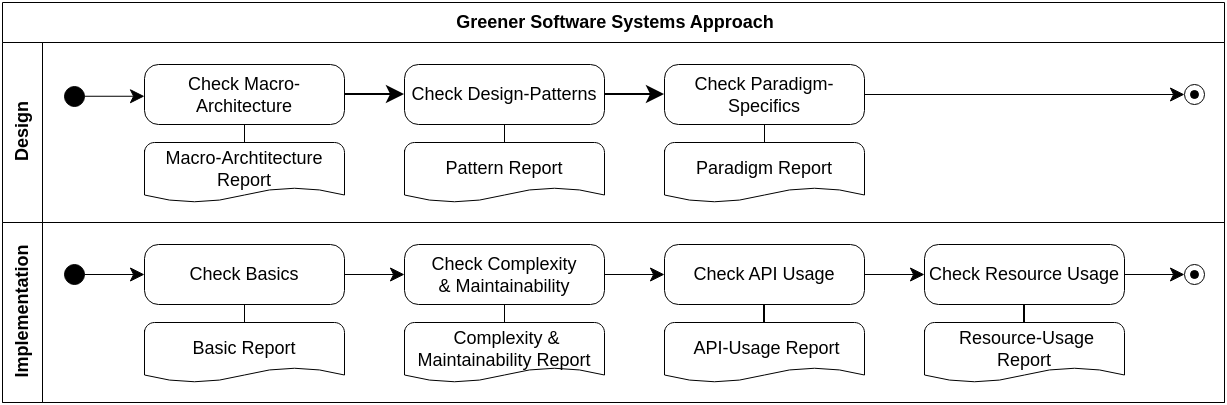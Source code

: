 <mxfile version="26.0.4" pages="4">
  <diagram id="prtHgNgQTEPvFCAcTncT" name="v1">
    <mxGraphModel dx="1124" dy="842" grid="1" gridSize="10" guides="1" tooltips="1" connect="1" arrows="1" fold="1" page="1" pageScale="1" pageWidth="827" pageHeight="1169" math="0" shadow="0">
      <root>
        <mxCell id="0" />
        <mxCell id="1" parent="0" />
        <mxCell id="kTErkUdzdCm6bXNd9Q40-20" value="Greener Software Systems Approach" style="swimlane;childLayout=stackLayout;resizeParent=1;resizeParentMax=0;horizontal=1;startSize=20;horizontalStack=0;html=1;strokeWidth=0.5;fontSize=9;" parent="1" vertex="1">
          <mxGeometry x="9" y="10" width="611" height="200" as="geometry" />
        </mxCell>
        <mxCell id="kTErkUdzdCm6bXNd9Q40-21" value="Design" style="swimlane;startSize=20;horizontal=0;html=1;strokeWidth=0.5;fontSize=9;" parent="kTErkUdzdCm6bXNd9Q40-20" vertex="1">
          <mxGeometry y="20" width="611" height="90" as="geometry" />
        </mxCell>
        <mxCell id="kTErkUdzdCm6bXNd9Q40-28" style="edgeStyle=orthogonalEdgeStyle;rounded=0;orthogonalLoop=1;jettySize=auto;html=1;exitX=1;exitY=0.5;exitDx=0;exitDy=0;exitPerimeter=0;entryX=0;entryY=0.5;entryDx=0;entryDy=0;strokeWidth=0.5;fontSize=9;" parent="kTErkUdzdCm6bXNd9Q40-21" edge="1">
          <mxGeometry relative="1" as="geometry">
            <mxPoint x="41" y="26.88" as="sourcePoint" />
            <mxPoint x="71" y="26.88" as="targetPoint" />
          </mxGeometry>
        </mxCell>
        <mxCell id="kTErkUdzdCm6bXNd9Q40-24" value="" style="strokeWidth=0.5;html=1;shape=mxgraph.flowchart.start_2;whiteSpace=wrap;fillColor=#000000;fontSize=9;" parent="kTErkUdzdCm6bXNd9Q40-21" vertex="1">
          <mxGeometry x="31" y="22" width="10" height="10" as="geometry" />
        </mxCell>
        <mxCell id="OunGY7EFmT6px5UI9hH_-5" style="edgeStyle=orthogonalEdgeStyle;rounded=0;orthogonalLoop=1;jettySize=auto;html=1;exitX=1;exitY=0.5;exitDx=0;exitDy=0;entryX=0;entryY=0.5;entryDx=0;entryDy=0;" parent="kTErkUdzdCm6bXNd9Q40-21" source="kTErkUdzdCm6bXNd9Q40-26" target="kTErkUdzdCm6bXNd9Q40-35" edge="1">
          <mxGeometry relative="1" as="geometry" />
        </mxCell>
        <mxCell id="kTErkUdzdCm6bXNd9Q40-26" value="Check Macro-Architecture" style="rounded=1;whiteSpace=wrap;html=1;absoluteArcSize=1;arcSize=14;strokeWidth=0.5;fontSize=9;" parent="kTErkUdzdCm6bXNd9Q40-21" vertex="1">
          <mxGeometry x="71" y="11" width="100" height="30" as="geometry" />
        </mxCell>
        <mxCell id="kTErkUdzdCm6bXNd9Q40-74" style="edgeStyle=orthogonalEdgeStyle;rounded=0;orthogonalLoop=1;jettySize=auto;html=1;exitX=1;exitY=0.5;exitDx=0;exitDy=0;entryX=0;entryY=0.5;entryDx=0;entryDy=0;" parent="kTErkUdzdCm6bXNd9Q40-21" source="kTErkUdzdCm6bXNd9Q40-35" target="kTErkUdzdCm6bXNd9Q40-37" edge="1">
          <mxGeometry relative="1" as="geometry" />
        </mxCell>
        <mxCell id="kTErkUdzdCm6bXNd9Q40-35" value="Check Design-Patterns" style="rounded=1;whiteSpace=wrap;html=1;absoluteArcSize=1;arcSize=14;strokeWidth=0.5;fontSize=9;" parent="kTErkUdzdCm6bXNd9Q40-21" vertex="1">
          <mxGeometry x="201" y="11" width="100" height="30" as="geometry" />
        </mxCell>
        <mxCell id="kTErkUdzdCm6bXNd9Q40-37" value="Check Paradigm-Specifics" style="rounded=1;whiteSpace=wrap;html=1;absoluteArcSize=1;arcSize=14;strokeWidth=0.5;fontSize=9;" parent="kTErkUdzdCm6bXNd9Q40-21" vertex="1">
          <mxGeometry x="331" y="11" width="100" height="30" as="geometry" />
        </mxCell>
        <mxCell id="kTErkUdzdCm6bXNd9Q40-40" value="Macro-Archtitecture Report" style="strokeWidth=0.5;html=1;shape=mxgraph.flowchart.document2;whiteSpace=wrap;size=0.25;fontSize=9;verticalAlign=middle;spacing=2;spacingTop=-4;" parent="kTErkUdzdCm6bXNd9Q40-21" vertex="1">
          <mxGeometry x="71" y="50" width="100" height="30" as="geometry" />
        </mxCell>
        <mxCell id="kTErkUdzdCm6bXNd9Q40-41" style="edgeStyle=orthogonalEdgeStyle;rounded=0;orthogonalLoop=1;jettySize=auto;html=1;exitX=0.5;exitY=1;exitDx=0;exitDy=0;entryX=0.5;entryY=0;entryDx=0;entryDy=0;entryPerimeter=0;endArrow=none;endFill=0;strokeWidth=0.5;fontSize=9;" parent="kTErkUdzdCm6bXNd9Q40-21" source="kTErkUdzdCm6bXNd9Q40-26" target="kTErkUdzdCm6bXNd9Q40-40" edge="1">
          <mxGeometry relative="1" as="geometry" />
        </mxCell>
        <mxCell id="kTErkUdzdCm6bXNd9Q40-42" value="Pattern Report" style="strokeWidth=0.5;html=1;shape=mxgraph.flowchart.document2;whiteSpace=wrap;size=0.25;fontSize=9;spacingTop=-4;" parent="kTErkUdzdCm6bXNd9Q40-21" vertex="1">
          <mxGeometry x="201" y="50" width="100" height="30" as="geometry" />
        </mxCell>
        <mxCell id="kTErkUdzdCm6bXNd9Q40-43" style="edgeStyle=orthogonalEdgeStyle;rounded=0;orthogonalLoop=1;jettySize=auto;html=1;exitX=0.5;exitY=1;exitDx=0;exitDy=0;entryX=0.5;entryY=0;entryDx=0;entryDy=0;entryPerimeter=0;endArrow=none;endFill=0;strokeWidth=0.5;fontSize=9;" parent="kTErkUdzdCm6bXNd9Q40-21" source="kTErkUdzdCm6bXNd9Q40-35" target="kTErkUdzdCm6bXNd9Q40-42" edge="1">
          <mxGeometry relative="1" as="geometry" />
        </mxCell>
        <mxCell id="kTErkUdzdCm6bXNd9Q40-44" value="Paradigm Report" style="strokeWidth=0.5;html=1;shape=mxgraph.flowchart.document2;whiteSpace=wrap;size=0.25;fontSize=9;spacingTop=-4;" parent="kTErkUdzdCm6bXNd9Q40-21" vertex="1">
          <mxGeometry x="331" y="50" width="100" height="30" as="geometry" />
        </mxCell>
        <mxCell id="kTErkUdzdCm6bXNd9Q40-45" style="edgeStyle=orthogonalEdgeStyle;rounded=0;orthogonalLoop=1;jettySize=auto;html=1;exitX=0.5;exitY=1;exitDx=0;exitDy=0;entryX=0.5;entryY=0;entryDx=0;entryDy=0;entryPerimeter=0;endArrow=none;endFill=0;strokeWidth=0.5;fontSize=9;" parent="kTErkUdzdCm6bXNd9Q40-21" source="kTErkUdzdCm6bXNd9Q40-37" target="kTErkUdzdCm6bXNd9Q40-44" edge="1">
          <mxGeometry relative="1" as="geometry" />
        </mxCell>
        <mxCell id="kTErkUdzdCm6bXNd9Q40-46" value="" style="strokeWidth=0.5;html=1;shape=mxgraph.flowchart.start_2;whiteSpace=wrap;fillColor=none;fontSize=9;" parent="kTErkUdzdCm6bXNd9Q40-21" vertex="1">
          <mxGeometry x="591" y="21" width="10" height="10" as="geometry" />
        </mxCell>
        <mxCell id="kTErkUdzdCm6bXNd9Q40-47" value="" style="strokeWidth=0.5;html=1;shape=mxgraph.flowchart.start_2;whiteSpace=wrap;fillColor=#000000;fontSize=9;" parent="kTErkUdzdCm6bXNd9Q40-21" vertex="1">
          <mxGeometry x="594" y="24" width="4" height="4" as="geometry" />
        </mxCell>
        <mxCell id="kTErkUdzdCm6bXNd9Q40-48" style="edgeStyle=orthogonalEdgeStyle;rounded=0;orthogonalLoop=1;jettySize=auto;html=1;exitX=1;exitY=0.5;exitDx=0;exitDy=0;entryX=0;entryY=0.5;entryDx=0;entryDy=0;entryPerimeter=0;strokeWidth=0.5;fontSize=9;" parent="kTErkUdzdCm6bXNd9Q40-21" source="kTErkUdzdCm6bXNd9Q40-37" target="kTErkUdzdCm6bXNd9Q40-46" edge="1">
          <mxGeometry relative="1" as="geometry" />
        </mxCell>
        <mxCell id="kTErkUdzdCm6bXNd9Q40-22" value="Implementation" style="swimlane;startSize=20;horizontal=0;html=1;strokeWidth=0.5;fontSize=9;" parent="kTErkUdzdCm6bXNd9Q40-20" vertex="1">
          <mxGeometry y="110" width="611" height="90" as="geometry" />
        </mxCell>
        <mxCell id="OunGY7EFmT6px5UI9hH_-3" style="edgeStyle=orthogonalEdgeStyle;rounded=0;orthogonalLoop=1;jettySize=auto;html=1;exitX=1;exitY=0.5;exitDx=0;exitDy=0;exitPerimeter=0;entryX=0;entryY=0.5;entryDx=0;entryDy=0;strokeWidth=0.5;" parent="kTErkUdzdCm6bXNd9Q40-22" source="kTErkUdzdCm6bXNd9Q40-49" target="kTErkUdzdCm6bXNd9Q40-50" edge="1">
          <mxGeometry relative="1" as="geometry" />
        </mxCell>
        <mxCell id="kTErkUdzdCm6bXNd9Q40-49" value="" style="strokeWidth=0.5;html=1;shape=mxgraph.flowchart.start_2;whiteSpace=wrap;fillColor=#000000;fontSize=9;" parent="kTErkUdzdCm6bXNd9Q40-22" vertex="1">
          <mxGeometry x="31" y="21" width="10" height="10" as="geometry" />
        </mxCell>
        <mxCell id="kTErkUdzdCm6bXNd9Q40-52" value="" style="edgeStyle=orthogonalEdgeStyle;rounded=0;orthogonalLoop=1;jettySize=auto;html=1;endArrow=none;endFill=0;strokeWidth=0.5;fontSize=9;" parent="kTErkUdzdCm6bXNd9Q40-22" source="kTErkUdzdCm6bXNd9Q40-50" target="kTErkUdzdCm6bXNd9Q40-51" edge="1">
          <mxGeometry relative="1" as="geometry" />
        </mxCell>
        <mxCell id="kTErkUdzdCm6bXNd9Q40-56" style="edgeStyle=orthogonalEdgeStyle;rounded=0;orthogonalLoop=1;jettySize=auto;html=1;exitX=1;exitY=0.5;exitDx=0;exitDy=0;entryX=0;entryY=0.5;entryDx=0;entryDy=0;strokeWidth=0.5;fontSize=9;" parent="kTErkUdzdCm6bXNd9Q40-22" source="kTErkUdzdCm6bXNd9Q40-50" target="kTErkUdzdCm6bXNd9Q40-54" edge="1">
          <mxGeometry relative="1" as="geometry" />
        </mxCell>
        <mxCell id="kTErkUdzdCm6bXNd9Q40-50" value="Check Basics" style="rounded=1;whiteSpace=wrap;html=1;absoluteArcSize=1;arcSize=14;strokeWidth=0.5;fontSize=9;" parent="kTErkUdzdCm6bXNd9Q40-22" vertex="1">
          <mxGeometry x="71" y="11" width="100" height="30" as="geometry" />
        </mxCell>
        <mxCell id="kTErkUdzdCm6bXNd9Q40-51" value="Basic Report" style="strokeWidth=0.5;html=1;shape=mxgraph.flowchart.document2;whiteSpace=wrap;size=0.25;fontSize=9;spacingTop=-4;" parent="kTErkUdzdCm6bXNd9Q40-22" vertex="1">
          <mxGeometry x="71" y="50" width="100" height="30" as="geometry" />
        </mxCell>
        <mxCell id="kTErkUdzdCm6bXNd9Q40-59" style="edgeStyle=orthogonalEdgeStyle;rounded=0;orthogonalLoop=1;jettySize=auto;html=1;exitX=1;exitY=0.5;exitDx=0;exitDy=0;entryX=0;entryY=0.5;entryDx=0;entryDy=0;fontSize=9;strokeWidth=0.5;" parent="kTErkUdzdCm6bXNd9Q40-22" source="kTErkUdzdCm6bXNd9Q40-54" target="kTErkUdzdCm6bXNd9Q40-58" edge="1">
          <mxGeometry relative="1" as="geometry" />
        </mxCell>
        <mxCell id="kTErkUdzdCm6bXNd9Q40-54" value="Check Complexity &amp;amp;&amp;nbsp;&lt;span style=&quot;background-color: initial;&quot;&gt;Maintainability&lt;/span&gt;" style="rounded=1;whiteSpace=wrap;html=1;absoluteArcSize=1;arcSize=14;strokeWidth=0.5;fontSize=9;" parent="kTErkUdzdCm6bXNd9Q40-22" vertex="1">
          <mxGeometry x="201" y="11" width="100" height="30" as="geometry" />
        </mxCell>
        <mxCell id="kTErkUdzdCm6bXNd9Q40-55" value="&amp;nbsp;Complexity &amp;amp; Maintainability Report" style="strokeWidth=0.5;html=1;shape=mxgraph.flowchart.document2;whiteSpace=wrap;size=0.25;fontSize=9;spacingTop=-4;" parent="kTErkUdzdCm6bXNd9Q40-22" vertex="1">
          <mxGeometry x="201" y="50" width="100" height="30" as="geometry" />
        </mxCell>
        <mxCell id="kTErkUdzdCm6bXNd9Q40-57" style="edgeStyle=orthogonalEdgeStyle;rounded=0;orthogonalLoop=1;jettySize=auto;html=1;exitX=0.5;exitY=1;exitDx=0;exitDy=0;entryX=0.5;entryY=0;entryDx=0;entryDy=0;entryPerimeter=0;endArrow=none;endFill=0;strokeWidth=0.5;fontSize=9;" parent="kTErkUdzdCm6bXNd9Q40-22" source="kTErkUdzdCm6bXNd9Q40-54" target="kTErkUdzdCm6bXNd9Q40-55" edge="1">
          <mxGeometry relative="1" as="geometry" />
        </mxCell>
        <mxCell id="kTErkUdzdCm6bXNd9Q40-63" style="edgeStyle=orthogonalEdgeStyle;rounded=0;orthogonalLoop=1;jettySize=auto;html=1;exitX=1;exitY=0.5;exitDx=0;exitDy=0;entryX=0;entryY=0.5;entryDx=0;entryDy=0;fontSize=9;strokeWidth=0.5;" parent="kTErkUdzdCm6bXNd9Q40-22" source="kTErkUdzdCm6bXNd9Q40-58" target="kTErkUdzdCm6bXNd9Q40-62" edge="1">
          <mxGeometry relative="1" as="geometry" />
        </mxCell>
        <mxCell id="kTErkUdzdCm6bXNd9Q40-58" value="Check API Usage" style="rounded=1;whiteSpace=wrap;html=1;absoluteArcSize=1;arcSize=14;strokeWidth=0.5;fontSize=9;" parent="kTErkUdzdCm6bXNd9Q40-22" vertex="1">
          <mxGeometry x="331" y="11" width="100" height="30" as="geometry" />
        </mxCell>
        <mxCell id="kTErkUdzdCm6bXNd9Q40-60" value="&amp;nbsp;API-Usage Report" style="strokeWidth=0.5;html=1;shape=mxgraph.flowchart.document2;whiteSpace=wrap;size=0.25;fontSize=9;spacingTop=-4;" parent="kTErkUdzdCm6bXNd9Q40-22" vertex="1">
          <mxGeometry x="331" y="50" width="100" height="30" as="geometry" />
        </mxCell>
        <mxCell id="kTErkUdzdCm6bXNd9Q40-61" style="edgeStyle=orthogonalEdgeStyle;rounded=0;orthogonalLoop=1;jettySize=auto;html=1;exitX=0.5;exitY=1;exitDx=0;exitDy=0;entryX=0.5;entryY=0;entryDx=0;entryDy=0;entryPerimeter=0;endArrow=none;endFill=0;fontSize=9;" parent="kTErkUdzdCm6bXNd9Q40-22" source="kTErkUdzdCm6bXNd9Q40-58" target="kTErkUdzdCm6bXNd9Q40-60" edge="1">
          <mxGeometry relative="1" as="geometry" />
        </mxCell>
        <mxCell id="kTErkUdzdCm6bXNd9Q40-62" value="Check Resource Usage" style="rounded=1;whiteSpace=wrap;html=1;absoluteArcSize=1;arcSize=14;strokeWidth=0.5;fontSize=9;" parent="kTErkUdzdCm6bXNd9Q40-22" vertex="1">
          <mxGeometry x="461" y="11" width="100" height="30" as="geometry" />
        </mxCell>
        <mxCell id="kTErkUdzdCm6bXNd9Q40-64" value="&amp;nbsp;Resource-Usage Report" style="strokeWidth=0.5;html=1;shape=mxgraph.flowchart.document2;whiteSpace=wrap;size=0.25;fontSize=9;spacingTop=-4;" parent="kTErkUdzdCm6bXNd9Q40-22" vertex="1">
          <mxGeometry x="461" y="50" width="100" height="30" as="geometry" />
        </mxCell>
        <mxCell id="kTErkUdzdCm6bXNd9Q40-65" style="edgeStyle=orthogonalEdgeStyle;rounded=0;orthogonalLoop=1;jettySize=auto;html=1;exitX=0.5;exitY=1;exitDx=0;exitDy=0;entryX=0.5;entryY=0;entryDx=0;entryDy=0;entryPerimeter=0;endArrow=none;endFill=0;fontSize=9;" parent="kTErkUdzdCm6bXNd9Q40-22" source="kTErkUdzdCm6bXNd9Q40-62" target="kTErkUdzdCm6bXNd9Q40-64" edge="1">
          <mxGeometry relative="1" as="geometry" />
        </mxCell>
        <mxCell id="kTErkUdzdCm6bXNd9Q40-66" value="" style="strokeWidth=0.5;html=1;shape=mxgraph.flowchart.start_2;whiteSpace=wrap;fillColor=none;fontSize=9;" parent="kTErkUdzdCm6bXNd9Q40-22" vertex="1">
          <mxGeometry x="591" y="21" width="10" height="10" as="geometry" />
        </mxCell>
        <mxCell id="kTErkUdzdCm6bXNd9Q40-67" value="" style="strokeWidth=0.5;html=1;shape=mxgraph.flowchart.start_2;whiteSpace=wrap;fillColor=#000000;fontSize=9;" parent="kTErkUdzdCm6bXNd9Q40-22" vertex="1">
          <mxGeometry x="594" y="24" width="4" height="4" as="geometry" />
        </mxCell>
        <mxCell id="OunGY7EFmT6px5UI9hH_-4" style="edgeStyle=orthogonalEdgeStyle;rounded=0;orthogonalLoop=1;jettySize=auto;html=1;exitX=1;exitY=0.5;exitDx=0;exitDy=0;entryX=0;entryY=0.5;entryDx=0;entryDy=0;entryPerimeter=0;strokeWidth=0.5;" parent="kTErkUdzdCm6bXNd9Q40-22" source="kTErkUdzdCm6bXNd9Q40-62" target="kTErkUdzdCm6bXNd9Q40-66" edge="1">
          <mxGeometry relative="1" as="geometry" />
        </mxCell>
      </root>
    </mxGraphModel>
  </diagram>
  <diagram id="n_HYH2r3-OJEscm1obgY" name="Page-2">
    <mxGraphModel dx="937" dy="702" grid="1" gridSize="10" guides="1" tooltips="1" connect="1" arrows="1" fold="1" page="1" pageScale="1" pageWidth="850" pageHeight="1100" math="0" shadow="0">
      <root>
        <mxCell id="0" />
        <mxCell id="1" parent="0" />
        <mxCell id="QK4fJhDyF3O7KNMidl4C-1" value="Greener Software Systems Approach" style="swimlane;childLayout=stackLayout;resizeParent=1;resizeParentMax=0;horizontal=1;startSize=20;horizontalStack=0;html=1;strokeWidth=0.5;fontSize=9;" vertex="1" parent="1">
          <mxGeometry width="611" height="200" as="geometry" />
        </mxCell>
        <mxCell id="QK4fJhDyF3O7KNMidl4C-2" value="Design" style="swimlane;startSize=20;horizontal=0;html=1;strokeWidth=0.5;fontSize=9;" vertex="1" parent="QK4fJhDyF3O7KNMidl4C-1">
          <mxGeometry y="20" width="611" height="90" as="geometry" />
        </mxCell>
        <mxCell id="QK4fJhDyF3O7KNMidl4C-3" style="edgeStyle=orthogonalEdgeStyle;rounded=0;orthogonalLoop=1;jettySize=auto;html=1;exitX=1;exitY=0.5;exitDx=0;exitDy=0;exitPerimeter=0;entryX=0;entryY=0.5;entryDx=0;entryDy=0;strokeWidth=0.5;fontSize=9;" edge="1" parent="QK4fJhDyF3O7KNMidl4C-2">
          <mxGeometry relative="1" as="geometry">
            <mxPoint x="41" y="26.88" as="sourcePoint" />
            <mxPoint x="71" y="26.88" as="targetPoint" />
          </mxGeometry>
        </mxCell>
        <mxCell id="QK4fJhDyF3O7KNMidl4C-4" value="" style="strokeWidth=0.5;html=1;shape=mxgraph.flowchart.start_2;whiteSpace=wrap;fillColor=#000000;fontSize=9;" vertex="1" parent="QK4fJhDyF3O7KNMidl4C-2">
          <mxGeometry x="31" y="22" width="10" height="10" as="geometry" />
        </mxCell>
        <mxCell id="QK4fJhDyF3O7KNMidl4C-5" style="edgeStyle=orthogonalEdgeStyle;rounded=0;orthogonalLoop=1;jettySize=auto;html=1;exitX=1;exitY=0.5;exitDx=0;exitDy=0;entryX=0;entryY=0.5;entryDx=0;entryDy=0;" edge="1" parent="QK4fJhDyF3O7KNMidl4C-2" source="QK4fJhDyF3O7KNMidl4C-6" target="QK4fJhDyF3O7KNMidl4C-8">
          <mxGeometry relative="1" as="geometry" />
        </mxCell>
        <mxCell id="QK4fJhDyF3O7KNMidl4C-6" value="Check Macro-Architecture" style="rounded=1;whiteSpace=wrap;html=1;absoluteArcSize=1;arcSize=14;strokeWidth=0.5;fontSize=9;" vertex="1" parent="QK4fJhDyF3O7KNMidl4C-2">
          <mxGeometry x="71" y="11" width="100" height="30" as="geometry" />
        </mxCell>
        <mxCell id="QK4fJhDyF3O7KNMidl4C-7" style="edgeStyle=orthogonalEdgeStyle;rounded=0;orthogonalLoop=1;jettySize=auto;html=1;exitX=1;exitY=0.5;exitDx=0;exitDy=0;entryX=0;entryY=0.5;entryDx=0;entryDy=0;" edge="1" parent="QK4fJhDyF3O7KNMidl4C-2" source="QK4fJhDyF3O7KNMidl4C-8" target="QK4fJhDyF3O7KNMidl4C-9">
          <mxGeometry relative="1" as="geometry" />
        </mxCell>
        <mxCell id="QK4fJhDyF3O7KNMidl4C-8" value="Check Design-Patterns" style="rounded=1;whiteSpace=wrap;html=1;absoluteArcSize=1;arcSize=14;strokeWidth=0.5;fontSize=9;" vertex="1" parent="QK4fJhDyF3O7KNMidl4C-2">
          <mxGeometry x="201" y="11" width="100" height="30" as="geometry" />
        </mxCell>
        <mxCell id="QK4fJhDyF3O7KNMidl4C-9" value="Check Paradigm-Specifics" style="rounded=1;whiteSpace=wrap;html=1;absoluteArcSize=1;arcSize=14;strokeWidth=0.5;fontSize=9;" vertex="1" parent="QK4fJhDyF3O7KNMidl4C-2">
          <mxGeometry x="331" y="11" width="100" height="30" as="geometry" />
        </mxCell>
        <mxCell id="QK4fJhDyF3O7KNMidl4C-10" value="Macro-Archtitecture" style="strokeWidth=0.5;html=1;shape=mxgraph.flowchart.document2;whiteSpace=wrap;size=0.25;fontSize=9;verticalAlign=middle;spacing=2;spacingTop=-4;" vertex="1" parent="QK4fJhDyF3O7KNMidl4C-2">
          <mxGeometry x="71" y="50" width="100" height="30" as="geometry" />
        </mxCell>
        <mxCell id="QK4fJhDyF3O7KNMidl4C-11" style="edgeStyle=orthogonalEdgeStyle;rounded=0;orthogonalLoop=1;jettySize=auto;html=1;exitX=0.5;exitY=1;exitDx=0;exitDy=0;entryX=0.5;entryY=0;entryDx=0;entryDy=0;entryPerimeter=0;endArrow=none;endFill=0;strokeWidth=0.5;fontSize=9;" edge="1" parent="QK4fJhDyF3O7KNMidl4C-2" source="QK4fJhDyF3O7KNMidl4C-6" target="QK4fJhDyF3O7KNMidl4C-10">
          <mxGeometry relative="1" as="geometry" />
        </mxCell>
        <mxCell id="QK4fJhDyF3O7KNMidl4C-12" value="Pattern" style="strokeWidth=0.5;html=1;shape=mxgraph.flowchart.document2;whiteSpace=wrap;size=0.25;fontSize=9;spacingTop=-4;" vertex="1" parent="QK4fJhDyF3O7KNMidl4C-2">
          <mxGeometry x="201" y="50" width="100" height="30" as="geometry" />
        </mxCell>
        <mxCell id="QK4fJhDyF3O7KNMidl4C-13" style="edgeStyle=orthogonalEdgeStyle;rounded=0;orthogonalLoop=1;jettySize=auto;html=1;exitX=0.5;exitY=1;exitDx=0;exitDy=0;entryX=0.5;entryY=0;entryDx=0;entryDy=0;entryPerimeter=0;endArrow=none;endFill=0;strokeWidth=0.5;fontSize=9;" edge="1" parent="QK4fJhDyF3O7KNMidl4C-2" source="QK4fJhDyF3O7KNMidl4C-8" target="QK4fJhDyF3O7KNMidl4C-12">
          <mxGeometry relative="1" as="geometry" />
        </mxCell>
        <mxCell id="QK4fJhDyF3O7KNMidl4C-14" value="Paradigm" style="strokeWidth=0.5;html=1;shape=mxgraph.flowchart.document2;whiteSpace=wrap;size=0.25;fontSize=9;spacingTop=-4;" vertex="1" parent="QK4fJhDyF3O7KNMidl4C-2">
          <mxGeometry x="331" y="50" width="100" height="30" as="geometry" />
        </mxCell>
        <mxCell id="QK4fJhDyF3O7KNMidl4C-15" style="edgeStyle=orthogonalEdgeStyle;rounded=0;orthogonalLoop=1;jettySize=auto;html=1;exitX=0.5;exitY=1;exitDx=0;exitDy=0;entryX=0.5;entryY=0;entryDx=0;entryDy=0;entryPerimeter=0;endArrow=none;endFill=0;strokeWidth=0.5;fontSize=9;" edge="1" parent="QK4fJhDyF3O7KNMidl4C-2" source="QK4fJhDyF3O7KNMidl4C-9" target="QK4fJhDyF3O7KNMidl4C-14">
          <mxGeometry relative="1" as="geometry" />
        </mxCell>
        <mxCell id="QK4fJhDyF3O7KNMidl4C-16" value="" style="strokeWidth=0.5;html=1;shape=mxgraph.flowchart.start_2;whiteSpace=wrap;fillColor=none;fontSize=9;" vertex="1" parent="QK4fJhDyF3O7KNMidl4C-2">
          <mxGeometry x="591" y="21" width="10" height="10" as="geometry" />
        </mxCell>
        <mxCell id="QK4fJhDyF3O7KNMidl4C-17" value="" style="strokeWidth=0.5;html=1;shape=mxgraph.flowchart.start_2;whiteSpace=wrap;fillColor=#000000;fontSize=9;" vertex="1" parent="QK4fJhDyF3O7KNMidl4C-2">
          <mxGeometry x="594" y="24" width="4" height="4" as="geometry" />
        </mxCell>
        <mxCell id="QK4fJhDyF3O7KNMidl4C-18" style="edgeStyle=orthogonalEdgeStyle;rounded=0;orthogonalLoop=1;jettySize=auto;html=1;exitX=1;exitY=0.5;exitDx=0;exitDy=0;entryX=0;entryY=0.5;entryDx=0;entryDy=0;entryPerimeter=0;strokeWidth=0.5;fontSize=9;" edge="1" parent="QK4fJhDyF3O7KNMidl4C-2" source="QK4fJhDyF3O7KNMidl4C-9" target="QK4fJhDyF3O7KNMidl4C-16">
          <mxGeometry relative="1" as="geometry" />
        </mxCell>
        <mxCell id="QK4fJhDyF3O7KNMidl4C-19" value="Implementation" style="swimlane;startSize=20;horizontal=0;html=1;strokeWidth=0.5;fontSize=9;" vertex="1" parent="QK4fJhDyF3O7KNMidl4C-1">
          <mxGeometry y="110" width="611" height="90" as="geometry" />
        </mxCell>
        <mxCell id="QK4fJhDyF3O7KNMidl4C-20" style="edgeStyle=orthogonalEdgeStyle;rounded=0;orthogonalLoop=1;jettySize=auto;html=1;exitX=1;exitY=0.5;exitDx=0;exitDy=0;exitPerimeter=0;entryX=0;entryY=0.5;entryDx=0;entryDy=0;strokeWidth=0.5;" edge="1" parent="QK4fJhDyF3O7KNMidl4C-19" source="QK4fJhDyF3O7KNMidl4C-21" target="QK4fJhDyF3O7KNMidl4C-24">
          <mxGeometry relative="1" as="geometry" />
        </mxCell>
        <mxCell id="QK4fJhDyF3O7KNMidl4C-21" value="" style="strokeWidth=0.5;html=1;shape=mxgraph.flowchart.start_2;whiteSpace=wrap;fillColor=#000000;fontSize=9;" vertex="1" parent="QK4fJhDyF3O7KNMidl4C-19">
          <mxGeometry x="31" y="21" width="10" height="10" as="geometry" />
        </mxCell>
        <mxCell id="QK4fJhDyF3O7KNMidl4C-22" value="" style="edgeStyle=orthogonalEdgeStyle;rounded=0;orthogonalLoop=1;jettySize=auto;html=1;endArrow=none;endFill=0;strokeWidth=0.5;fontSize=9;" edge="1" parent="QK4fJhDyF3O7KNMidl4C-19" source="QK4fJhDyF3O7KNMidl4C-24" target="QK4fJhDyF3O7KNMidl4C-25">
          <mxGeometry relative="1" as="geometry" />
        </mxCell>
        <mxCell id="QK4fJhDyF3O7KNMidl4C-23" style="edgeStyle=orthogonalEdgeStyle;rounded=0;orthogonalLoop=1;jettySize=auto;html=1;exitX=1;exitY=0.5;exitDx=0;exitDy=0;entryX=0;entryY=0.5;entryDx=0;entryDy=0;strokeWidth=0.5;fontSize=9;" edge="1" parent="QK4fJhDyF3O7KNMidl4C-19" source="QK4fJhDyF3O7KNMidl4C-24" target="QK4fJhDyF3O7KNMidl4C-27">
          <mxGeometry relative="1" as="geometry" />
        </mxCell>
        <mxCell id="QK4fJhDyF3O7KNMidl4C-24" value="Check Basics" style="rounded=1;whiteSpace=wrap;html=1;absoluteArcSize=1;arcSize=14;strokeWidth=0.5;fontSize=9;" vertex="1" parent="QK4fJhDyF3O7KNMidl4C-19">
          <mxGeometry x="71" y="11" width="100" height="30" as="geometry" />
        </mxCell>
        <mxCell id="QK4fJhDyF3O7KNMidl4C-25" value="Basic" style="strokeWidth=0.5;html=1;shape=mxgraph.flowchart.document2;whiteSpace=wrap;size=0.25;fontSize=9;spacingTop=-4;" vertex="1" parent="QK4fJhDyF3O7KNMidl4C-19">
          <mxGeometry x="71" y="50" width="100" height="30" as="geometry" />
        </mxCell>
        <mxCell id="QK4fJhDyF3O7KNMidl4C-26" style="edgeStyle=orthogonalEdgeStyle;rounded=0;orthogonalLoop=1;jettySize=auto;html=1;exitX=1;exitY=0.5;exitDx=0;exitDy=0;entryX=0;entryY=0.5;entryDx=0;entryDy=0;fontSize=9;strokeWidth=0.5;" edge="1" parent="QK4fJhDyF3O7KNMidl4C-19" source="QK4fJhDyF3O7KNMidl4C-27" target="QK4fJhDyF3O7KNMidl4C-31">
          <mxGeometry relative="1" as="geometry" />
        </mxCell>
        <mxCell id="QK4fJhDyF3O7KNMidl4C-27" value="Check Complexity &amp;amp;&amp;nbsp;&lt;span style=&quot;background-color: initial;&quot;&gt;Maintainability&lt;/span&gt;" style="rounded=1;whiteSpace=wrap;html=1;absoluteArcSize=1;arcSize=14;strokeWidth=0.5;fontSize=9;" vertex="1" parent="QK4fJhDyF3O7KNMidl4C-19">
          <mxGeometry x="201" y="11" width="100" height="30" as="geometry" />
        </mxCell>
        <mxCell id="QK4fJhDyF3O7KNMidl4C-28" value="&amp;nbsp;Complexity &amp;amp; Maintainability" style="strokeWidth=0.5;html=1;shape=mxgraph.flowchart.document2;whiteSpace=wrap;size=0.25;fontSize=9;spacingTop=-4;" vertex="1" parent="QK4fJhDyF3O7KNMidl4C-19">
          <mxGeometry x="201" y="50" width="100" height="30" as="geometry" />
        </mxCell>
        <mxCell id="QK4fJhDyF3O7KNMidl4C-29" style="edgeStyle=orthogonalEdgeStyle;rounded=0;orthogonalLoop=1;jettySize=auto;html=1;exitX=0.5;exitY=1;exitDx=0;exitDy=0;entryX=0.5;entryY=0;entryDx=0;entryDy=0;entryPerimeter=0;endArrow=none;endFill=0;strokeWidth=0.5;fontSize=9;" edge="1" parent="QK4fJhDyF3O7KNMidl4C-19" source="QK4fJhDyF3O7KNMidl4C-27" target="QK4fJhDyF3O7KNMidl4C-28">
          <mxGeometry relative="1" as="geometry" />
        </mxCell>
        <mxCell id="QK4fJhDyF3O7KNMidl4C-30" style="edgeStyle=orthogonalEdgeStyle;rounded=0;orthogonalLoop=1;jettySize=auto;html=1;exitX=1;exitY=0.5;exitDx=0;exitDy=0;entryX=0;entryY=0.5;entryDx=0;entryDy=0;fontSize=9;strokeWidth=0.5;" edge="1" parent="QK4fJhDyF3O7KNMidl4C-19" source="QK4fJhDyF3O7KNMidl4C-31" target="QK4fJhDyF3O7KNMidl4C-34">
          <mxGeometry relative="1" as="geometry" />
        </mxCell>
        <mxCell id="QK4fJhDyF3O7KNMidl4C-31" value="Check API Usage" style="rounded=1;whiteSpace=wrap;html=1;absoluteArcSize=1;arcSize=14;strokeWidth=0.5;fontSize=9;" vertex="1" parent="QK4fJhDyF3O7KNMidl4C-19">
          <mxGeometry x="331" y="11" width="100" height="30" as="geometry" />
        </mxCell>
        <mxCell id="QK4fJhDyF3O7KNMidl4C-32" value="&amp;nbsp;API-Usage" style="strokeWidth=0.5;html=1;shape=mxgraph.flowchart.document2;whiteSpace=wrap;size=0.25;fontSize=9;spacingTop=-4;" vertex="1" parent="QK4fJhDyF3O7KNMidl4C-19">
          <mxGeometry x="331" y="50" width="100" height="30" as="geometry" />
        </mxCell>
        <mxCell id="QK4fJhDyF3O7KNMidl4C-33" style="edgeStyle=orthogonalEdgeStyle;rounded=0;orthogonalLoop=1;jettySize=auto;html=1;exitX=0.5;exitY=1;exitDx=0;exitDy=0;entryX=0.5;entryY=0;entryDx=0;entryDy=0;entryPerimeter=0;endArrow=none;endFill=0;fontSize=9;" edge="1" parent="QK4fJhDyF3O7KNMidl4C-19" source="QK4fJhDyF3O7KNMidl4C-31" target="QK4fJhDyF3O7KNMidl4C-32">
          <mxGeometry relative="1" as="geometry" />
        </mxCell>
        <mxCell id="QK4fJhDyF3O7KNMidl4C-34" value="Check Resource Usage" style="rounded=1;whiteSpace=wrap;html=1;absoluteArcSize=1;arcSize=14;strokeWidth=0.5;fontSize=9;" vertex="1" parent="QK4fJhDyF3O7KNMidl4C-19">
          <mxGeometry x="461" y="11" width="100" height="30" as="geometry" />
        </mxCell>
        <mxCell id="QK4fJhDyF3O7KNMidl4C-35" value="&amp;nbsp;Resource-Usage" style="strokeWidth=0.5;html=1;shape=mxgraph.flowchart.document2;whiteSpace=wrap;size=0.25;fontSize=9;spacingTop=-4;" vertex="1" parent="QK4fJhDyF3O7KNMidl4C-19">
          <mxGeometry x="461" y="50" width="100" height="30" as="geometry" />
        </mxCell>
        <mxCell id="QK4fJhDyF3O7KNMidl4C-36" style="edgeStyle=orthogonalEdgeStyle;rounded=0;orthogonalLoop=1;jettySize=auto;html=1;exitX=0.5;exitY=1;exitDx=0;exitDy=0;entryX=0.5;entryY=0;entryDx=0;entryDy=0;entryPerimeter=0;endArrow=none;endFill=0;fontSize=9;" edge="1" parent="QK4fJhDyF3O7KNMidl4C-19" source="QK4fJhDyF3O7KNMidl4C-34" target="QK4fJhDyF3O7KNMidl4C-35">
          <mxGeometry relative="1" as="geometry" />
        </mxCell>
        <mxCell id="QK4fJhDyF3O7KNMidl4C-37" value="" style="strokeWidth=0.5;html=1;shape=mxgraph.flowchart.start_2;whiteSpace=wrap;fillColor=none;fontSize=9;" vertex="1" parent="QK4fJhDyF3O7KNMidl4C-19">
          <mxGeometry x="591" y="21" width="10" height="10" as="geometry" />
        </mxCell>
        <mxCell id="QK4fJhDyF3O7KNMidl4C-38" value="" style="strokeWidth=0.5;html=1;shape=mxgraph.flowchart.start_2;whiteSpace=wrap;fillColor=#000000;fontSize=9;" vertex="1" parent="QK4fJhDyF3O7KNMidl4C-19">
          <mxGeometry x="594" y="24" width="4" height="4" as="geometry" />
        </mxCell>
        <mxCell id="QK4fJhDyF3O7KNMidl4C-39" style="edgeStyle=orthogonalEdgeStyle;rounded=0;orthogonalLoop=1;jettySize=auto;html=1;exitX=1;exitY=0.5;exitDx=0;exitDy=0;entryX=0;entryY=0.5;entryDx=0;entryDy=0;entryPerimeter=0;strokeWidth=0.5;" edge="1" parent="QK4fJhDyF3O7KNMidl4C-19" source="QK4fJhDyF3O7KNMidl4C-34" target="QK4fJhDyF3O7KNMidl4C-37">
          <mxGeometry relative="1" as="geometry" />
        </mxCell>
        <mxCell id="QK4fJhDyF3O7KNMidl4C-41" value="" style="ellipse;whiteSpace=wrap;html=1;aspect=fixed;fillColor=#fff2cc;strokeColor=#d6b656;" vertex="1" parent="1">
          <mxGeometry x="40" y="270" width="300" height="300" as="geometry" />
        </mxCell>
        <mxCell id="QK4fJhDyF3O7KNMidl4C-42" value="&lt;font style=&quot;font-size: 20px;&quot;&gt;Macro-Architecture&lt;/font&gt;" style="rounded=1;whiteSpace=wrap;html=1;absoluteArcSize=1;arcSize=14;strokeWidth=0.5;fontSize=9;align=center;verticalAlign=top;" vertex="1" parent="1">
          <mxGeometry x="120" y="340" width="140" height="63" as="geometry" />
        </mxCell>
        <mxCell id="QK4fJhDyF3O7KNMidl4C-43" value="&lt;font style=&quot;font-size: 30px;&quot;&gt;C2&lt;/font&gt;" style="text;html=1;align=center;verticalAlign=middle;whiteSpace=wrap;rounded=0;" vertex="1" parent="1">
          <mxGeometry x="160" y="290" width="60" height="30" as="geometry" />
        </mxCell>
        <mxCell id="58DDPwQ8zGaNqPGF3ftY-3" value="" style="group" vertex="1" connectable="0" parent="1">
          <mxGeometry x="150" y="430" width="80" height="100" as="geometry" />
        </mxCell>
        <mxCell id="58DDPwQ8zGaNqPGF3ftY-4" value="" style="rounded=1;whiteSpace=wrap;html=1;arcSize=13;movable=1;resizable=1;rotatable=1;deletable=1;editable=1;locked=0;connectable=1;" vertex="1" parent="58DDPwQ8zGaNqPGF3ftY-3">
          <mxGeometry width="80" height="100" as="geometry" />
        </mxCell>
        <mxCell id="58DDPwQ8zGaNqPGF3ftY-5" value="" style="verticalLabelPosition=bottom;shadow=0;dashed=0;align=center;html=1;verticalAlign=top;strokeWidth=1;shape=mxgraph.mockup.graphics.lineChart;strokeColor=none;strokeColor2=#666666;strokeColor3=#008cff;strokeColor4=#dddddd;fillColor=default;" vertex="1" parent="58DDPwQ8zGaNqPGF3ftY-3">
          <mxGeometry x="40" y="70" width="30" height="20" as="geometry" />
        </mxCell>
        <mxCell id="58DDPwQ8zGaNqPGF3ftY-6" value="" style="verticalLabelPosition=bottom;shadow=0;dashed=0;align=center;html=1;verticalAlign=top;strokeWidth=1;shape=mxgraph.mockup.graphics.pieChart;strokeColor=#008cff;parts=10,20,35;partColors=#e0e0e0,#d0d0d0,#c0c0c0,#b0b0b0,#a0a0a0;strokeWidth=2;" vertex="1" parent="58DDPwQ8zGaNqPGF3ftY-3">
          <mxGeometry x="10" y="70" width="20" height="20" as="geometry" />
        </mxCell>
        <mxCell id="58DDPwQ8zGaNqPGF3ftY-7" value="" style="endArrow=none;html=1;rounded=0;" edge="1" parent="58DDPwQ8zGaNqPGF3ftY-3">
          <mxGeometry width="50" height="50" relative="1" as="geometry">
            <mxPoint x="10" y="60" as="sourcePoint" />
            <mxPoint x="70" y="60" as="targetPoint" />
          </mxGeometry>
        </mxCell>
        <mxCell id="58DDPwQ8zGaNqPGF3ftY-8" value="" style="endArrow=none;html=1;rounded=0;" edge="1" parent="58DDPwQ8zGaNqPGF3ftY-3">
          <mxGeometry width="50" height="50" relative="1" as="geometry">
            <mxPoint x="10" y="54" as="sourcePoint" />
            <mxPoint x="70" y="54" as="targetPoint" />
          </mxGeometry>
        </mxCell>
        <mxCell id="58DDPwQ8zGaNqPGF3ftY-9" value="" style="endArrow=none;html=1;rounded=0;" edge="1" parent="58DDPwQ8zGaNqPGF3ftY-3">
          <mxGeometry width="50" height="50" relative="1" as="geometry">
            <mxPoint x="10" y="48" as="sourcePoint" />
            <mxPoint x="70" y="48" as="targetPoint" />
          </mxGeometry>
        </mxCell>
        <mxCell id="58DDPwQ8zGaNqPGF3ftY-10" value="" style="endArrow=none;html=1;rounded=0;" edge="1" parent="58DDPwQ8zGaNqPGF3ftY-3">
          <mxGeometry width="50" height="50" relative="1" as="geometry">
            <mxPoint x="10" y="42" as="sourcePoint" />
            <mxPoint x="70" y="42" as="targetPoint" />
          </mxGeometry>
        </mxCell>
        <mxCell id="58DDPwQ8zGaNqPGF3ftY-11" value="" style="endArrow=none;html=1;rounded=0;" edge="1" parent="58DDPwQ8zGaNqPGF3ftY-3">
          <mxGeometry width="50" height="50" relative="1" as="geometry">
            <mxPoint x="10" y="36" as="sourcePoint" />
            <mxPoint x="70" y="36" as="targetPoint" />
          </mxGeometry>
        </mxCell>
        <mxCell id="58DDPwQ8zGaNqPGF3ftY-12" value="" style="endArrow=none;html=1;rounded=0;" edge="1" parent="58DDPwQ8zGaNqPGF3ftY-3">
          <mxGeometry width="50" height="50" relative="1" as="geometry">
            <mxPoint x="10" y="30" as="sourcePoint" />
            <mxPoint x="70" y="30" as="targetPoint" />
          </mxGeometry>
        </mxCell>
        <mxCell id="58DDPwQ8zGaNqPGF3ftY-13" value="" style="endArrow=none;html=1;rounded=0;" edge="1" parent="58DDPwQ8zGaNqPGF3ftY-3">
          <mxGeometry width="50" height="50" relative="1" as="geometry">
            <mxPoint x="10" y="24" as="sourcePoint" />
            <mxPoint x="70" y="24" as="targetPoint" />
          </mxGeometry>
        </mxCell>
        <mxCell id="58DDPwQ8zGaNqPGF3ftY-14" value="&lt;font style=&quot;font-size: 16px;&quot;&gt;Report&lt;/font&gt;" style="text;strokeColor=none;fillColor=none;html=1;fontSize=24;fontStyle=1;verticalAlign=middle;align=center;" vertex="1" parent="58DDPwQ8zGaNqPGF3ftY-3">
          <mxGeometry width="80" height="20" as="geometry" />
        </mxCell>
        <mxCell id="58DDPwQ8zGaNqPGF3ftY-15" value="" style="ellipse;whiteSpace=wrap;html=1;aspect=fixed;fillColor=#fff2cc;strokeColor=#d6b656;" vertex="1" parent="1">
          <mxGeometry x="360" y="270" width="300" height="300" as="geometry" />
        </mxCell>
        <mxCell id="58DDPwQ8zGaNqPGF3ftY-16" value="&lt;font style=&quot;font-size: 30px;&quot;&gt;C3&lt;/font&gt;" style="text;html=1;align=center;verticalAlign=middle;whiteSpace=wrap;rounded=0;" vertex="1" parent="1">
          <mxGeometry x="480" y="290" width="60" height="30" as="geometry" />
        </mxCell>
      </root>
    </mxGraphModel>
  </diagram>
  <diagram id="Nhx98vCNst8Vb0Eo3WDv" name="Page-3">
    <mxGraphModel dx="312" dy="234" grid="1" gridSize="10" guides="1" tooltips="1" connect="1" arrows="1" fold="1" page="1" pageScale="1" pageWidth="850" pageHeight="1100" math="0" shadow="0">
      <root>
        <mxCell id="0" />
        <mxCell id="1" parent="0" />
        <mxCell id="iOZioUiEP7Fy4bap1_hB-1" value="" style="rounded=1;whiteSpace=wrap;html=1;arcSize=13;movable=1;resizable=1;rotatable=1;deletable=1;editable=1;locked=0;connectable=1;" vertex="1" parent="1">
          <mxGeometry x="50" y="30" width="60" height="80" as="geometry" />
        </mxCell>
        <mxCell id="iOZioUiEP7Fy4bap1_hB-3" value="" style="verticalLabelPosition=bottom;shadow=0;dashed=0;align=center;html=1;verticalAlign=top;strokeWidth=1;shape=mxgraph.mockup.graphics.lineChart;strokeColor=none;strokeColor2=#666666;strokeColor3=#008cff;strokeColor4=#dddddd;fillColor=default;fontSize=11;" vertex="1" parent="1">
          <mxGeometry x="80" y="86" width="22.5" height="16" as="geometry" />
        </mxCell>
        <mxCell id="iOZioUiEP7Fy4bap1_hB-4" value="" style="verticalLabelPosition=bottom;shadow=0;dashed=0;align=center;html=1;verticalAlign=top;strokeWidth=1;shape=mxgraph.mockup.graphics.pieChart;strokeColor=#008cff;parts=10,20,35;partColors=#e0e0e0,#d0d0d0,#c0c0c0,#b0b0b0,#a0a0a0;strokeWidth=2;" vertex="1" parent="1">
          <mxGeometry x="57.5" y="86" width="15" height="16" as="geometry" />
        </mxCell>
        <mxCell id="iOZioUiEP7Fy4bap1_hB-6" value="" style="endArrow=none;html=1;rounded=0;" edge="1" parent="1">
          <mxGeometry width="50" height="50" relative="1" as="geometry">
            <mxPoint x="57.5" y="78" as="sourcePoint" />
            <mxPoint x="102.5" y="78" as="targetPoint" />
          </mxGeometry>
        </mxCell>
        <mxCell id="iOZioUiEP7Fy4bap1_hB-7" value="" style="endArrow=none;html=1;rounded=0;" edge="1" parent="1">
          <mxGeometry width="50" height="50" relative="1" as="geometry">
            <mxPoint x="57.5" y="73.2" as="sourcePoint" />
            <mxPoint x="102.5" y="73.2" as="targetPoint" />
          </mxGeometry>
        </mxCell>
        <mxCell id="iOZioUiEP7Fy4bap1_hB-8" value="" style="endArrow=none;html=1;rounded=0;" edge="1" parent="1">
          <mxGeometry width="50" height="50" relative="1" as="geometry">
            <mxPoint x="57.5" y="68.4" as="sourcePoint" />
            <mxPoint x="102.5" y="68.4" as="targetPoint" />
          </mxGeometry>
        </mxCell>
        <mxCell id="iOZioUiEP7Fy4bap1_hB-9" value="" style="endArrow=none;html=1;rounded=0;" edge="1" parent="1">
          <mxGeometry width="50" height="50" relative="1" as="geometry">
            <mxPoint x="57.5" y="63.6" as="sourcePoint" />
            <mxPoint x="102.5" y="63.6" as="targetPoint" />
          </mxGeometry>
        </mxCell>
        <mxCell id="iOZioUiEP7Fy4bap1_hB-10" value="" style="endArrow=none;html=1;rounded=0;" edge="1" parent="1">
          <mxGeometry width="50" height="50" relative="1" as="geometry">
            <mxPoint x="57.5" y="58.8" as="sourcePoint" />
            <mxPoint x="102.5" y="58.8" as="targetPoint" />
          </mxGeometry>
        </mxCell>
        <mxCell id="iOZioUiEP7Fy4bap1_hB-11" value="" style="endArrow=none;html=1;rounded=0;" edge="1" parent="1">
          <mxGeometry width="50" height="50" relative="1" as="geometry">
            <mxPoint x="57.5" y="54" as="sourcePoint" />
            <mxPoint x="102.5" y="54" as="targetPoint" />
          </mxGeometry>
        </mxCell>
        <mxCell id="iOZioUiEP7Fy4bap1_hB-12" value="" style="endArrow=none;html=1;rounded=0;" edge="1" parent="1">
          <mxGeometry width="50" height="50" relative="1" as="geometry">
            <mxPoint x="57.5" y="49.2" as="sourcePoint" />
            <mxPoint x="102.5" y="49.2" as="targetPoint" />
          </mxGeometry>
        </mxCell>
        <mxCell id="iOZioUiEP7Fy4bap1_hB-14" value="&lt;font style=&quot;font-size: 12px;&quot;&gt;Report&lt;/font&gt;" style="text;strokeColor=none;fillColor=none;html=1;fontSize=18;fontStyle=1;verticalAlign=middle;align=center;" vertex="1" parent="1">
          <mxGeometry x="50" y="30" width="60" height="16" as="geometry" />
        </mxCell>
      </root>
    </mxGraphModel>
  </diagram>
  <diagram id="oyzIirJCvqnztlxygpwI" name="Page-4">
    <mxGraphModel dx="1103" dy="747" grid="1" gridSize="10" guides="1" tooltips="1" connect="1" arrows="1" fold="1" page="1" pageScale="1" pageWidth="850" pageHeight="1100" math="0" shadow="0">
      <root>
        <mxCell id="0" />
        <mxCell id="1" parent="0" />
        <mxCell id="ucOoshyq93dqnH0Jaabj-1" value="System" style="rounded=1;whiteSpace=wrap;html=1;fillColor=#F7F9FD;strokeColor=#6c8ebf;verticalAlign=top;fontSize=24;fontStyle=1;movable=0;resizable=0;rotatable=0;deletable=0;editable=0;locked=1;connectable=0;" vertex="1" parent="1">
          <mxGeometry width="850" height="400" as="geometry" />
        </mxCell>
        <mxCell id="ucOoshyq93dqnH0Jaabj-2" value="" style="endArrow=none;dashed=1;html=1;rounded=0;movable=0;resizable=0;rotatable=0;deletable=0;editable=0;locked=1;connectable=0;" edge="1" parent="1">
          <mxGeometry width="50" height="50" relative="1" as="geometry">
            <mxPoint x="424" y="380" as="sourcePoint" />
            <mxPoint x="424" y="60" as="targetPoint" />
          </mxGeometry>
        </mxCell>
        <mxCell id="1OgXIIHK624vegzVokyD-1" value="" style="group" vertex="1" connectable="0" parent="1">
          <mxGeometry x="370" y="440" width="235" height="145" as="geometry" />
        </mxCell>
        <mxCell id="1OgXIIHK624vegzVokyD-2" value="Macro-Architecture" style="rounded=1;whiteSpace=wrap;html=1;verticalAlign=top;fontStyle=1" vertex="1" parent="1OgXIIHK624vegzVokyD-1">
          <mxGeometry width="235" height="145" as="geometry" />
        </mxCell>
        <mxCell id="1OgXIIHK624vegzVokyD-3" style="edgeStyle=orthogonalEdgeStyle;rounded=0;orthogonalLoop=1;jettySize=auto;html=1;exitX=0.5;exitY=1;exitDx=0;exitDy=0;entryX=0.5;entryY=0;entryDx=0;entryDy=0;" edge="1" parent="1OgXIIHK624vegzVokyD-1" source="1OgXIIHK624vegzVokyD-5" target="1OgXIIHK624vegzVokyD-8">
          <mxGeometry relative="1" as="geometry" />
        </mxCell>
        <mxCell id="1OgXIIHK624vegzVokyD-4" style="edgeStyle=orthogonalEdgeStyle;rounded=0;orthogonalLoop=1;jettySize=auto;html=1;exitX=1;exitY=0.5;exitDx=0;exitDy=0;entryX=0;entryY=0.5;entryDx=0;entryDy=0;" edge="1" parent="1OgXIIHK624vegzVokyD-1" source="1OgXIIHK624vegzVokyD-5" target="1OgXIIHK624vegzVokyD-7">
          <mxGeometry relative="1" as="geometry" />
        </mxCell>
        <mxCell id="1OgXIIHK624vegzVokyD-5" value="Container" style="rounded=1;whiteSpace=wrap;html=1;fillColor=#dae8fc;strokeColor=#6c8ebf;" vertex="1" parent="1OgXIIHK624vegzVokyD-1">
          <mxGeometry x="22.5" y="25" width="80" height="40" as="geometry" />
        </mxCell>
        <mxCell id="1OgXIIHK624vegzVokyD-6" style="edgeStyle=orthogonalEdgeStyle;rounded=0;orthogonalLoop=1;jettySize=auto;html=1;exitX=0.5;exitY=1;exitDx=0;exitDy=0;entryX=0.5;entryY=0;entryDx=0;entryDy=0;startArrow=classic;startFill=1;" edge="1" parent="1OgXIIHK624vegzVokyD-1" source="1OgXIIHK624vegzVokyD-7" target="1OgXIIHK624vegzVokyD-9">
          <mxGeometry relative="1" as="geometry" />
        </mxCell>
        <mxCell id="1OgXIIHK624vegzVokyD-7" value="Container" style="rounded=1;whiteSpace=wrap;html=1;fillColor=#dae8fc;strokeColor=#6c8ebf;" vertex="1" parent="1OgXIIHK624vegzVokyD-1">
          <mxGeometry x="132.5" y="25" width="80" height="40" as="geometry" />
        </mxCell>
        <mxCell id="1OgXIIHK624vegzVokyD-8" value="Container" style="rounded=1;whiteSpace=wrap;html=1;fillColor=#dae8fc;strokeColor=#6c8ebf;" vertex="1" parent="1OgXIIHK624vegzVokyD-1">
          <mxGeometry x="22.5" y="95" width="80" height="40" as="geometry" />
        </mxCell>
        <mxCell id="1OgXIIHK624vegzVokyD-9" value="Container" style="rounded=1;whiteSpace=wrap;html=1;fillColor=#dae8fc;strokeColor=#6c8ebf;" vertex="1" parent="1OgXIIHK624vegzVokyD-1">
          <mxGeometry x="132.5" y="95" width="80" height="40" as="geometry" />
        </mxCell>
        <mxCell id="ucOoshyq93dqnH0Jaabj-10" value="&lt;div&gt;&lt;br&gt;&lt;/div&gt;" style="rounded=1;whiteSpace=wrap;html=1;verticalAlign=top;fontStyle=1;movable=1;resizable=1;rotatable=1;deletable=1;editable=1;locked=0;connectable=1;" vertex="1" parent="1">
          <mxGeometry x="40" y="440" width="240" height="145" as="geometry" />
        </mxCell>
        <mxCell id="ucOoshyq93dqnH0Jaabj-6" style="edgeStyle=orthogonalEdgeStyle;rounded=0;orthogonalLoop=1;jettySize=auto;html=1;exitX=0.5;exitY=1;exitDx=0;exitDy=0;entryX=0.5;entryY=0;entryDx=0;entryDy=0;" edge="1" parent="1" source="ucOoshyq93dqnH0Jaabj-3" target="ucOoshyq93dqnH0Jaabj-5">
          <mxGeometry relative="1" as="geometry" />
        </mxCell>
        <mxCell id="ucOoshyq93dqnH0Jaabj-7" style="edgeStyle=orthogonalEdgeStyle;rounded=0;orthogonalLoop=1;jettySize=auto;html=1;exitX=1;exitY=0.5;exitDx=0;exitDy=0;entryX=0;entryY=0.5;entryDx=0;entryDy=0;" edge="1" parent="1" source="ucOoshyq93dqnH0Jaabj-3" target="ucOoshyq93dqnH0Jaabj-4">
          <mxGeometry relative="1" as="geometry" />
        </mxCell>
        <mxCell id="ucOoshyq93dqnH0Jaabj-3" value="Container" style="rounded=1;whiteSpace=wrap;html=1;fillColor=#dae8fc;strokeColor=#6c8ebf;" vertex="1" parent="1">
          <mxGeometry x="66" y="464" width="80" height="40" as="geometry" />
        </mxCell>
        <mxCell id="ucOoshyq93dqnH0Jaabj-9" style="edgeStyle=orthogonalEdgeStyle;rounded=0;orthogonalLoop=1;jettySize=auto;html=1;exitX=0.5;exitY=1;exitDx=0;exitDy=0;entryX=0.5;entryY=0;entryDx=0;entryDy=0;startArrow=classic;startFill=1;" edge="1" parent="1" source="ucOoshyq93dqnH0Jaabj-4" target="ucOoshyq93dqnH0Jaabj-8">
          <mxGeometry relative="1" as="geometry" />
        </mxCell>
        <mxCell id="ucOoshyq93dqnH0Jaabj-4" value="Container" style="rounded=1;whiteSpace=wrap;html=1;fillColor=#dae8fc;strokeColor=#6c8ebf;" vertex="1" parent="1">
          <mxGeometry x="176" y="464" width="80" height="40" as="geometry" />
        </mxCell>
        <mxCell id="ucOoshyq93dqnH0Jaabj-5" value="Container" style="rounded=1;whiteSpace=wrap;html=1;fillColor=#dae8fc;strokeColor=#6c8ebf;" vertex="1" parent="1">
          <mxGeometry x="66" y="534" width="80" height="40" as="geometry" />
        </mxCell>
        <mxCell id="ucOoshyq93dqnH0Jaabj-8" value="Container" style="rounded=1;whiteSpace=wrap;html=1;fillColor=#dae8fc;strokeColor=#6c8ebf;" vertex="1" parent="1">
          <mxGeometry x="176" y="534" width="80" height="40" as="geometry" />
        </mxCell>
        <mxCell id="1OgXIIHK624vegzVokyD-10" value="&lt;span style=&quot;font-weight: 700;&quot;&gt;Macro-Architecture&lt;/span&gt;" style="text;html=1;align=center;verticalAlign=middle;whiteSpace=wrap;rounded=0;" vertex="1" parent="1">
          <mxGeometry x="40" y="440" width="240" height="24" as="geometry" />
        </mxCell>
      </root>
    </mxGraphModel>
  </diagram>
</mxfile>
